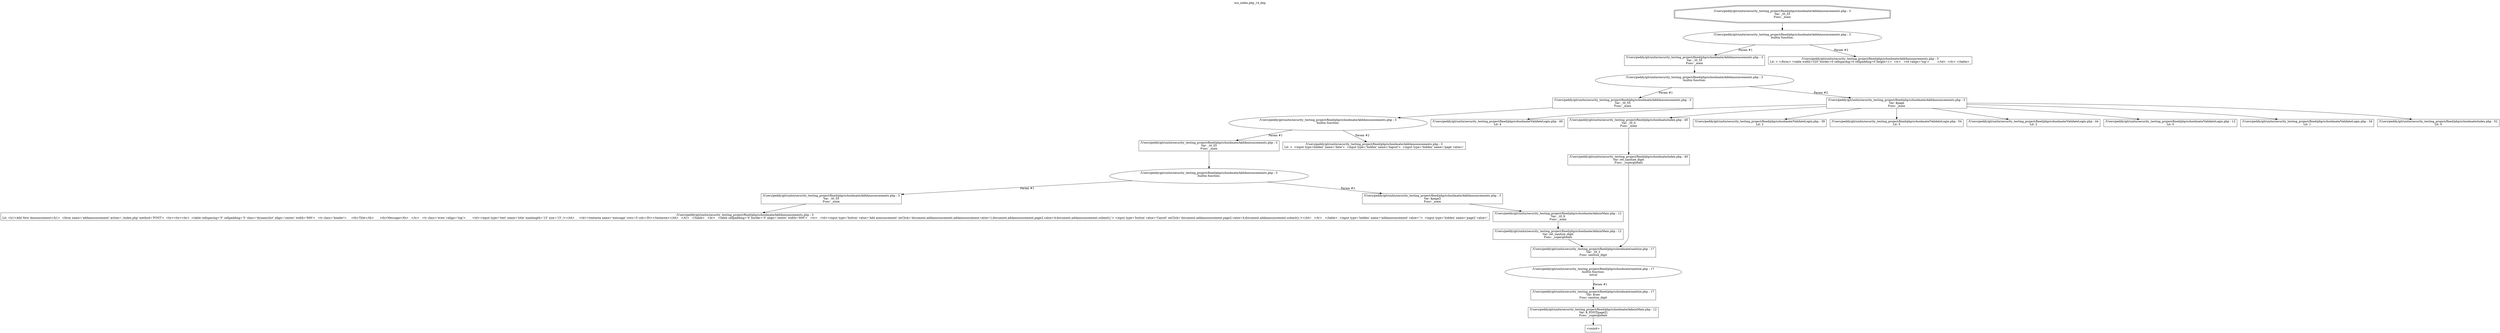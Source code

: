 digraph cfg {
  label="xss_index.php_14_dep";
  labelloc=t;
  n1 [shape=doubleoctagon, label="/Users/peddy/git/unitn/security_testing_project/fixed/php/schoolmate/AddAnnouncements.php : 3\nVar: _t0_55\nFunc: _main\n"];
  n2 [shape=ellipse, label="/Users/peddy/git/unitn/security_testing_project/fixed/php/schoolmate/AddAnnouncements.php : 3\nbuiltin function:\n.\n"];
  n3 [shape=box, label="/Users/peddy/git/unitn/security_testing_project/fixed/php/schoolmate/AddAnnouncements.php : 3\nVar: _t0_55\nFunc: _main\n"];
  n4 [shape=ellipse, label="/Users/peddy/git/unitn/security_testing_project/fixed/php/schoolmate/AddAnnouncements.php : 3\nbuiltin function:\n.\n"];
  n5 [shape=box, label="/Users/peddy/git/unitn/security_testing_project/fixed/php/schoolmate/AddAnnouncements.php : 3\nVar: _t0_55\nFunc: _main\n"];
  n6 [shape=ellipse, label="/Users/peddy/git/unitn/security_testing_project/fixed/php/schoolmate/AddAnnouncements.php : 3\nbuiltin function:\n.\n"];
  n7 [shape=box, label="/Users/peddy/git/unitn/security_testing_project/fixed/php/schoolmate/AddAnnouncements.php : 3\nVar: _t0_55\nFunc: _main\n"];
  n8 [shape=ellipse, label="/Users/peddy/git/unitn/security_testing_project/fixed/php/schoolmate/AddAnnouncements.php : 3\nbuiltin function:\n.\n"];
  n9 [shape=box, label="/Users/peddy/git/unitn/security_testing_project/fixed/php/schoolmate/AddAnnouncements.php : 3\nVar: _t0_55\nFunc: _main\n"];
  n10 [shape=box, label="/Users/peddy/git/unitn/security_testing_project/fixed/php/schoolmate/AddAnnouncements.php : 3\nLit: <h1>Add New Announcement</h1>  <form name='addannouncement' action='./index.php' method='POST'>  <br><br><br>  <table cellspacing='0' cellpadding='5' class='dynamiclist' align='center' width='600'>   <tr class='header'>	<th>Title</th>	<th>Message</th>   </tr>   <tr class='even' valign='top'>	<td><input type='text' name='title' maxlength='15' size='15' /></td>	<td><textarea name='message' rows=5 cols=30></textarea></td>   </tr>   </table>   <br>   <table cellpadding='0' border='0' align='center' width='600'>   <tr>   <td><input type='button' value='Add announcement' onClick='document.addannouncement.addannouncement.value=1;document.addannouncement.page2.value=4;document.addannouncement.submit();'> <input type='button' value='Cancel' onClick='document.addannouncement.page2.value=4;document.addannouncement.submit();'></td>   </tr>   </table>  <input type='hidden' name='addannouncement' value=''>  <input type='hidden' name='page2' value='\n"];
  n11 [shape=box, label="/Users/peddy/git/unitn/security_testing_project/fixed/php/schoolmate/AddAnnouncements.php : 3\nVar: $page2\nFunc: _main\n"];
  n12 [shape=box, label="/Users/peddy/git/unitn/security_testing_project/fixed/php/schoolmate/AdminMain.php : 12\nVar: _t0_9\nFunc: _main\n"];
  n13 [shape=box, label="/Users/peddy/git/unitn/security_testing_project/fixed/php/schoolmate/AdminMain.php : 12\nVar: ret_sanitize_digit\nFunc: _superglobals\n"];
  n14 [shape=box, label="/Users/peddy/git/unitn/security_testing_project/fixed/php/schoolmate/sanitize.php : 17\nVar: _t0_2\nFunc: sanitize_digit\n"];
  n15 [shape=ellipse, label="/Users/peddy/git/unitn/security_testing_project/fixed/php/schoolmate/sanitize.php : 17\nbuiltin function:\nintval\n"];
  n16 [shape=box, label="/Users/peddy/git/unitn/security_testing_project/fixed/php/schoolmate/sanitize.php : 17\nVar: $raw\nFunc: sanitize_digit\n"];
  n17 [shape=box, label="/Users/peddy/git/unitn/security_testing_project/fixed/php/schoolmate/AdminMain.php : 12\nVar: $_POST[page2]\nFunc: _superglobals\n"];
  n18 [shape=box, label="<uninit>"];
  n19 [shape=box, label="/Users/peddy/git/unitn/security_testing_project/fixed/php/schoolmate/AddAnnouncements.php : 3\nLit: >  <input type=hidden' name='date'>  <input type='hidden' name='logout'>  <input type='hidden' name='page' value='\n"];
  n20 [shape=box, label="/Users/peddy/git/unitn/security_testing_project/fixed/php/schoolmate/AddAnnouncements.php : 3\nVar: $page\nFunc: _main\n"];
  n21 [shape=box, label="/Users/peddy/git/unitn/security_testing_project/fixed/php/schoolmate/ValidateLogin.php : 49\nLit: 4\n"];
  n22 [shape=box, label="/Users/peddy/git/unitn/security_testing_project/fixed/php/schoolmate/index.php : 40\nVar: _t0_0\nFunc: _main\n"];
  n23 [shape=box, label="/Users/peddy/git/unitn/security_testing_project/fixed/php/schoolmate/index.php : 40\nVar: ret_sanitize_digit\nFunc: _superglobals\n"];
  n24 [shape=box, label="/Users/peddy/git/unitn/security_testing_project/fixed/php/schoolmate/ValidateLogin.php : 39\nLit: 2\n"];
  n25 [shape=box, label="/Users/peddy/git/unitn/security_testing_project/fixed/php/schoolmate/ValidateLogin.php : 54\nLit: 5\n"];
  n26 [shape=box, label="/Users/peddy/git/unitn/security_testing_project/fixed/php/schoolmate/ValidateLogin.php : 44\nLit: 2\n"];
  n27 [shape=box, label="/Users/peddy/git/unitn/security_testing_project/fixed/php/schoolmate/ValidateLogin.php : 12\nLit: 0\n"];
  n28 [shape=box, label="/Users/peddy/git/unitn/security_testing_project/fixed/php/schoolmate/ValidateLogin.php : 34\nLit: 1\n"];
  n29 [shape=box, label="/Users/peddy/git/unitn/security_testing_project/fixed/php/schoolmate/index.php : 52\nLit: 0\n"];
  n30 [shape=box, label="/Users/peddy/git/unitn/security_testing_project/fixed/php/schoolmate/AddAnnouncements.php : 3\nLit: > </form> <table width=520' border=0 cellspacing=0 cellpadding=0 height=1>  <tr>   <td valign='top'>	&nbsp;   </td>  </tr> </table> \n"];
  n1 -> n2;
  n3 -> n4;
  n5 -> n6;
  n7 -> n8;
  n9 -> n10;
  n8 -> n9[label="Param #1"];
  n8 -> n11[label="Param #2"];
  n14 -> n15;
  n17 -> n18;
  n16 -> n17;
  n15 -> n16[label="Param #1"];
  n13 -> n14;
  n12 -> n13;
  n11 -> n12;
  n6 -> n7[label="Param #1"];
  n6 -> n19[label="Param #2"];
  n4 -> n5[label="Param #1"];
  n4 -> n20[label="Param #2"];
  n20 -> n21;
  n20 -> n22;
  n20 -> n24;
  n20 -> n25;
  n20 -> n26;
  n20 -> n27;
  n20 -> n28;
  n20 -> n29;
  n23 -> n14;
  n22 -> n23;
  n2 -> n3[label="Param #1"];
  n2 -> n30[label="Param #2"];
}
